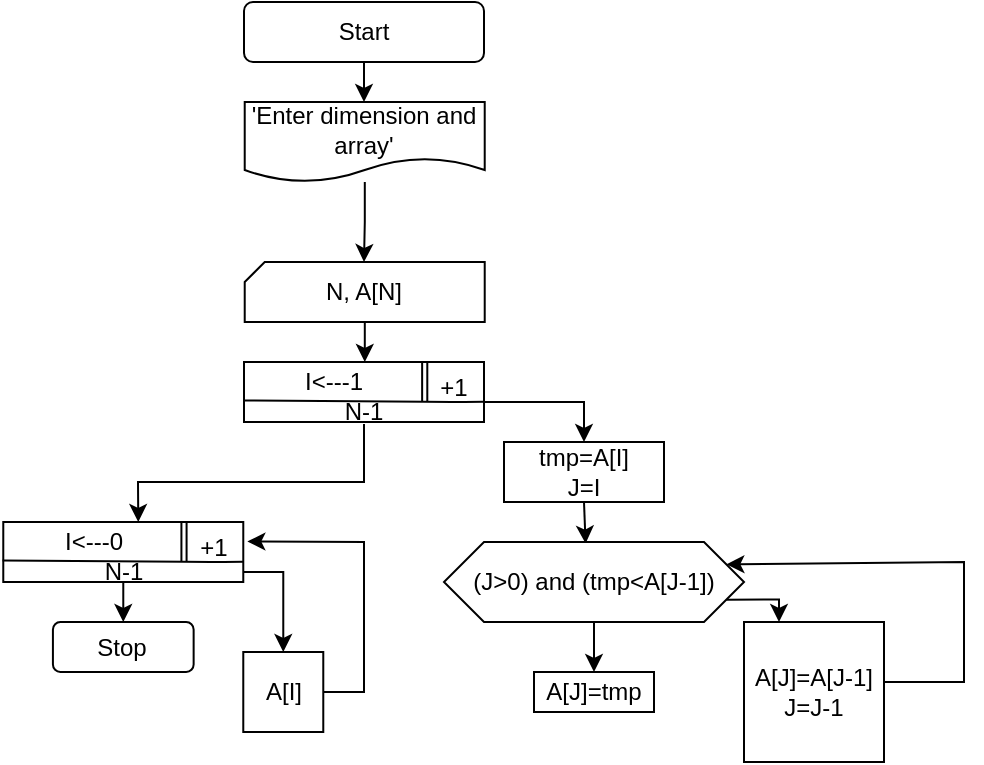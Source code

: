 <mxfile version="13.8.0" type="github">
  <diagram id="Ksl_nPz1ilM0tRAuWTX2" name="Page-1">
    <mxGraphModel dx="862" dy="489" grid="1" gridSize="10" guides="1" tooltips="1" connect="1" arrows="1" fold="1" page="1" pageScale="1" pageWidth="1169" pageHeight="827" math="0" shadow="0">
      <root>
        <mxCell id="0" />
        <mxCell id="1" parent="0" />
        <mxCell id="msmvXzh92vyCAXEHW8qW-18" style="edgeStyle=orthogonalEdgeStyle;rounded=0;orthogonalLoop=1;jettySize=auto;html=1;entryX=0.5;entryY=0;entryDx=0;entryDy=0;" parent="1" source="msmvXzh92vyCAXEHW8qW-1" target="msmvXzh92vyCAXEHW8qW-15" edge="1">
          <mxGeometry relative="1" as="geometry" />
        </mxCell>
        <mxCell id="msmvXzh92vyCAXEHW8qW-1" value="Start" style="rounded=1;whiteSpace=wrap;html=1;" parent="1" vertex="1">
          <mxGeometry x="520" y="30" width="120" height="30" as="geometry" />
        </mxCell>
        <mxCell id="msmvXzh92vyCAXEHW8qW-6" style="edgeStyle=orthogonalEdgeStyle;rounded=0;orthogonalLoop=1;jettySize=auto;html=1;" parent="1" source="msmvXzh92vyCAXEHW8qW-3" edge="1">
          <mxGeometry relative="1" as="geometry">
            <mxPoint x="580.36" y="210" as="targetPoint" />
          </mxGeometry>
        </mxCell>
        <mxCell id="msmvXzh92vyCAXEHW8qW-3" value="N, A[N]" style="shape=card;whiteSpace=wrap;html=1;size=10;" parent="1" vertex="1">
          <mxGeometry x="520.36" y="160" width="120" height="30" as="geometry" />
        </mxCell>
        <mxCell id="msmvXzh92vyCAXEHW8qW-22" style="edgeStyle=orthogonalEdgeStyle;rounded=0;orthogonalLoop=1;jettySize=auto;html=1;" parent="1" source="msmvXzh92vyCAXEHW8qW-8" edge="1">
          <mxGeometry relative="1" as="geometry">
            <mxPoint x="690" y="250" as="targetPoint" />
            <Array as="points">
              <mxPoint x="690" y="230" />
            </Array>
          </mxGeometry>
        </mxCell>
        <mxCell id="msmvXzh92vyCAXEHW8qW-8" value="" style="rounded=0;whiteSpace=wrap;html=1;" parent="1" vertex="1">
          <mxGeometry x="520" y="210" width="120" height="30" as="geometry" />
        </mxCell>
        <mxCell id="msmvXzh92vyCAXEHW8qW-9" value="" style="endArrow=none;html=1;exitX=-0.003;exitY=0.64;exitDx=0;exitDy=0;entryX=1.001;entryY=0.664;entryDx=0;entryDy=0;entryPerimeter=0;exitPerimeter=0;" parent="1" source="msmvXzh92vyCAXEHW8qW-8" target="msmvXzh92vyCAXEHW8qW-8" edge="1">
          <mxGeometry width="50" height="50" relative="1" as="geometry">
            <mxPoint x="510.36" y="250" as="sourcePoint" />
            <mxPoint x="560.36" y="200" as="targetPoint" />
            <Array as="points">
              <mxPoint x="620.36" y="230" />
            </Array>
          </mxGeometry>
        </mxCell>
        <mxCell id="msmvXzh92vyCAXEHW8qW-10" value="" style="endArrow=none;html=1;" parent="1" source="msmvXzh92vyCAXEHW8qW-8" edge="1">
          <mxGeometry width="50" height="50" relative="1" as="geometry">
            <mxPoint x="620.36" y="220" as="sourcePoint" />
            <mxPoint x="620.36" y="210" as="targetPoint" />
          </mxGeometry>
        </mxCell>
        <mxCell id="msmvXzh92vyCAXEHW8qW-11" value="" style="endArrow=none;html=1;" parent="1" source="msmvXzh92vyCAXEHW8qW-8" edge="1">
          <mxGeometry width="50" height="50" relative="1" as="geometry">
            <mxPoint x="620.36" y="220" as="sourcePoint" />
            <mxPoint x="620.36" y="210" as="targetPoint" />
          </mxGeometry>
        </mxCell>
        <mxCell id="msmvXzh92vyCAXEHW8qW-13" value="" style="shape=link;html=1;width=2.581;" parent="1" edge="1">
          <mxGeometry width="100" relative="1" as="geometry">
            <mxPoint x="610.36" y="230" as="sourcePoint" />
            <mxPoint x="610.36" y="210" as="targetPoint" />
          </mxGeometry>
        </mxCell>
        <mxCell id="msmvXzh92vyCAXEHW8qW-14" value="&lt;br&gt;+1" style="text;html=1;strokeColor=none;fillColor=none;align=center;verticalAlign=middle;whiteSpace=wrap;rounded=0;" parent="1" vertex="1">
          <mxGeometry x="610.36" y="210" width="30" height="10" as="geometry" />
        </mxCell>
        <mxCell id="msmvXzh92vyCAXEHW8qW-17" value="" style="edgeStyle=orthogonalEdgeStyle;rounded=0;orthogonalLoop=1;jettySize=auto;html=1;" parent="1" source="msmvXzh92vyCAXEHW8qW-15" edge="1">
          <mxGeometry relative="1" as="geometry">
            <mxPoint x="580" y="160" as="targetPoint" />
          </mxGeometry>
        </mxCell>
        <mxCell id="msmvXzh92vyCAXEHW8qW-15" value="&#39;Enter dimension and array&#39;" style="shape=document;whiteSpace=wrap;html=1;boundedLbl=1;" parent="1" vertex="1">
          <mxGeometry x="520.36" y="80" width="120" height="40" as="geometry" />
        </mxCell>
        <mxCell id="msmvXzh92vyCAXEHW8qW-19" value="I&amp;lt;---1" style="text;html=1;strokeColor=none;fillColor=none;align=center;verticalAlign=middle;whiteSpace=wrap;rounded=0;" parent="1" vertex="1">
          <mxGeometry x="520" y="210" width="90" height="20" as="geometry" />
        </mxCell>
        <mxCell id="msmvXzh92vyCAXEHW8qW-21" value="N-1" style="text;html=1;strokeColor=none;fillColor=none;align=center;verticalAlign=middle;whiteSpace=wrap;rounded=0;" parent="1" vertex="1">
          <mxGeometry x="560" y="230" width="40" height="10" as="geometry" />
        </mxCell>
        <mxCell id="msmvXzh92vyCAXEHW8qW-29" style="edgeStyle=orthogonalEdgeStyle;rounded=0;orthogonalLoop=1;jettySize=auto;html=1;exitX=0.5;exitY=1;exitDx=0;exitDy=0;entryX=0.472;entryY=0.02;entryDx=0;entryDy=0;entryPerimeter=0;" parent="1" source="msmvXzh92vyCAXEHW8qW-23" target="msmvXzh92vyCAXEHW8qW-27" edge="1">
          <mxGeometry relative="1" as="geometry" />
        </mxCell>
        <mxCell id="msmvXzh92vyCAXEHW8qW-23" value="tmp=A[I]&lt;br&gt;J=I" style="rounded=0;whiteSpace=wrap;html=1;" parent="1" vertex="1">
          <mxGeometry x="650" y="250" width="80" height="30" as="geometry" />
        </mxCell>
        <mxCell id="msmvXzh92vyCAXEHW8qW-33" style="edgeStyle=orthogonalEdgeStyle;rounded=0;orthogonalLoop=1;jettySize=auto;html=1;exitX=1;exitY=0.75;exitDx=0;exitDy=0;entryX=0.25;entryY=0;entryDx=0;entryDy=0;" parent="1" source="msmvXzh92vyCAXEHW8qW-27" target="msmvXzh92vyCAXEHW8qW-32" edge="1">
          <mxGeometry relative="1" as="geometry" />
        </mxCell>
        <mxCell id="msmvXzh92vyCAXEHW8qW-38" style="edgeStyle=orthogonalEdgeStyle;rounded=0;orthogonalLoop=1;jettySize=auto;html=1;entryX=0.5;entryY=0;entryDx=0;entryDy=0;" parent="1" source="msmvXzh92vyCAXEHW8qW-27" target="msmvXzh92vyCAXEHW8qW-37" edge="1">
          <mxGeometry relative="1" as="geometry" />
        </mxCell>
        <mxCell id="msmvXzh92vyCAXEHW8qW-27" value="(J&amp;gt;0) and (tmp&amp;lt;A[J-1])" style="shape=hexagon;perimeter=hexagonPerimeter2;whiteSpace=wrap;html=1;fixedSize=1;" parent="1" vertex="1">
          <mxGeometry x="620" y="300" width="150" height="40" as="geometry" />
        </mxCell>
        <mxCell id="msmvXzh92vyCAXEHW8qW-32" value="&lt;span&gt;A[J]=A[J-1]&lt;br&gt;J=J-1&lt;br&gt;&lt;/span&gt;" style="whiteSpace=wrap;html=1;aspect=fixed;" parent="1" vertex="1">
          <mxGeometry x="770" y="340" width="70" height="70" as="geometry" />
        </mxCell>
        <mxCell id="msmvXzh92vyCAXEHW8qW-36" value="" style="endArrow=classic;html=1;exitX=1;exitY=0.429;exitDx=0;exitDy=0;exitPerimeter=0;entryX=1;entryY=0.25;entryDx=0;entryDy=0;rounded=0;" parent="1" source="msmvXzh92vyCAXEHW8qW-32" target="msmvXzh92vyCAXEHW8qW-27" edge="1">
          <mxGeometry width="50" height="50" relative="1" as="geometry">
            <mxPoint x="890" y="370" as="sourcePoint" />
            <mxPoint x="800" y="310" as="targetPoint" />
            <Array as="points">
              <mxPoint x="880" y="370" />
              <mxPoint x="880" y="310" />
            </Array>
          </mxGeometry>
        </mxCell>
        <mxCell id="msmvXzh92vyCAXEHW8qW-37" value="A[J]=tmp" style="rounded=0;whiteSpace=wrap;html=1;" parent="1" vertex="1">
          <mxGeometry x="665" y="365" width="60" height="20" as="geometry" />
        </mxCell>
        <mxCell id="msmvXzh92vyCAXEHW8qW-39" value="" style="rounded=0;whiteSpace=wrap;html=1;" parent="1" vertex="1">
          <mxGeometry x="399.64" y="290" width="120" height="30" as="geometry" />
        </mxCell>
        <mxCell id="msmvXzh92vyCAXEHW8qW-40" value="" style="endArrow=none;html=1;exitX=-0.003;exitY=0.64;exitDx=0;exitDy=0;entryX=1.001;entryY=0.664;entryDx=0;entryDy=0;entryPerimeter=0;exitPerimeter=0;" parent="1" source="msmvXzh92vyCAXEHW8qW-39" target="msmvXzh92vyCAXEHW8qW-39" edge="1">
          <mxGeometry width="50" height="50" relative="1" as="geometry">
            <mxPoint x="390" y="330" as="sourcePoint" />
            <mxPoint x="440" y="280" as="targetPoint" />
            <Array as="points">
              <mxPoint x="500" y="310" />
            </Array>
          </mxGeometry>
        </mxCell>
        <mxCell id="msmvXzh92vyCAXEHW8qW-41" value="" style="endArrow=none;html=1;" parent="1" source="msmvXzh92vyCAXEHW8qW-39" edge="1">
          <mxGeometry width="50" height="50" relative="1" as="geometry">
            <mxPoint x="500" y="300" as="sourcePoint" />
            <mxPoint x="500.0" y="290" as="targetPoint" />
          </mxGeometry>
        </mxCell>
        <mxCell id="msmvXzh92vyCAXEHW8qW-42" value="" style="endArrow=none;html=1;" parent="1" source="msmvXzh92vyCAXEHW8qW-39" edge="1">
          <mxGeometry width="50" height="50" relative="1" as="geometry">
            <mxPoint x="500" y="300" as="sourcePoint" />
            <mxPoint x="500.0" y="290" as="targetPoint" />
          </mxGeometry>
        </mxCell>
        <mxCell id="msmvXzh92vyCAXEHW8qW-43" value="" style="shape=link;html=1;width=2.581;" parent="1" edge="1">
          <mxGeometry width="100" relative="1" as="geometry">
            <mxPoint x="490.0" y="310" as="sourcePoint" />
            <mxPoint x="490.0" y="290" as="targetPoint" />
          </mxGeometry>
        </mxCell>
        <mxCell id="msmvXzh92vyCAXEHW8qW-44" value="&lt;br&gt;+1" style="text;html=1;strokeColor=none;fillColor=none;align=center;verticalAlign=middle;whiteSpace=wrap;rounded=0;" parent="1" vertex="1">
          <mxGeometry x="490" y="290" width="30" height="10" as="geometry" />
        </mxCell>
        <mxCell id="msmvXzh92vyCAXEHW8qW-45" value="I&amp;lt;---0" style="text;html=1;strokeColor=none;fillColor=none;align=center;verticalAlign=middle;whiteSpace=wrap;rounded=0;" parent="1" vertex="1">
          <mxGeometry x="399.64" y="290" width="90" height="20" as="geometry" />
        </mxCell>
        <mxCell id="msmvXzh92vyCAXEHW8qW-46" value="N-1" style="text;html=1;strokeColor=none;fillColor=none;align=center;verticalAlign=middle;whiteSpace=wrap;rounded=0;" parent="1" vertex="1">
          <mxGeometry x="439.64" y="310" width="40" height="10" as="geometry" />
        </mxCell>
        <mxCell id="msmvXzh92vyCAXEHW8qW-47" value="" style="endArrow=classic;html=1;entryX=0.75;entryY=0;entryDx=0;entryDy=0;rounded=0;" parent="1" target="msmvXzh92vyCAXEHW8qW-45" edge="1">
          <mxGeometry width="50" height="50" relative="1" as="geometry">
            <mxPoint x="580" y="241" as="sourcePoint" />
            <mxPoint x="550" y="310" as="targetPoint" />
            <Array as="points">
              <mxPoint x="580" y="270" />
              <mxPoint x="467" y="270" />
            </Array>
          </mxGeometry>
        </mxCell>
        <mxCell id="msmvXzh92vyCAXEHW8qW-48" value="" style="endArrow=classic;html=1;rounded=0;" parent="1" edge="1">
          <mxGeometry width="50" height="50" relative="1" as="geometry">
            <mxPoint x="519.64" y="315" as="sourcePoint" />
            <mxPoint x="539.64" y="355" as="targetPoint" />
            <Array as="points">
              <mxPoint x="539.64" y="315" />
            </Array>
          </mxGeometry>
        </mxCell>
        <mxCell id="msmvXzh92vyCAXEHW8qW-49" value="A[I]" style="whiteSpace=wrap;html=1;aspect=fixed;" parent="1" vertex="1">
          <mxGeometry x="519.64" y="355" width="40" height="40" as="geometry" />
        </mxCell>
        <mxCell id="msmvXzh92vyCAXEHW8qW-50" value="" style="endArrow=classic;html=1;exitX=1;exitY=0.5;exitDx=0;exitDy=0;entryX=1.056;entryY=0.971;entryDx=0;entryDy=0;entryPerimeter=0;rounded=0;" parent="1" source="msmvXzh92vyCAXEHW8qW-49" target="msmvXzh92vyCAXEHW8qW-44" edge="1">
          <mxGeometry width="50" height="50" relative="1" as="geometry">
            <mxPoint x="560.36" y="400" as="sourcePoint" />
            <mxPoint x="560" y="300" as="targetPoint" />
            <Array as="points">
              <mxPoint x="580" y="375" />
              <mxPoint x="580" y="300" />
            </Array>
          </mxGeometry>
        </mxCell>
        <mxCell id="msmvXzh92vyCAXEHW8qW-51" value="" style="endArrow=classic;html=1;exitX=0.5;exitY=1;exitDx=0;exitDy=0;" parent="1" source="msmvXzh92vyCAXEHW8qW-46" target="msmvXzh92vyCAXEHW8qW-52" edge="1">
          <mxGeometry width="50" height="50" relative="1" as="geometry">
            <mxPoint x="450" y="480" as="sourcePoint" />
            <mxPoint x="460" y="370" as="targetPoint" />
          </mxGeometry>
        </mxCell>
        <mxCell id="msmvXzh92vyCAXEHW8qW-52" value="Stop" style="rounded=1;whiteSpace=wrap;html=1;" parent="1" vertex="1">
          <mxGeometry x="424.46" y="340" width="70.36" height="25" as="geometry" />
        </mxCell>
      </root>
    </mxGraphModel>
  </diagram>
</mxfile>
